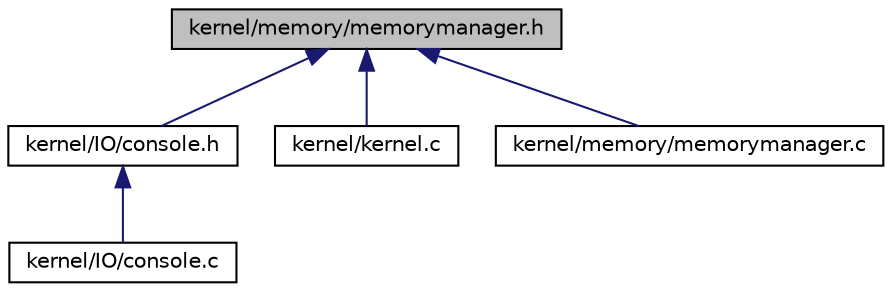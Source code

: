 digraph "kernel/memory/memorymanager.h"
{
  edge [fontname="Helvetica",fontsize="10",labelfontname="Helvetica",labelfontsize="10"];
  node [fontname="Helvetica",fontsize="10",shape=record];
  Node1 [label="kernel/memory/memorymanager.h",height=0.2,width=0.4,color="black", fillcolor="grey75", style="filled", fontcolor="black"];
  Node1 -> Node2 [dir="back",color="midnightblue",fontsize="10",style="solid"];
  Node2 [label="kernel/IO/console.h",height=0.2,width=0.4,color="black", fillcolor="white", style="filled",URL="$console_8h.html"];
  Node2 -> Node3 [dir="back",color="midnightblue",fontsize="10",style="solid"];
  Node3 [label="kernel/IO/console.c",height=0.2,width=0.4,color="black", fillcolor="white", style="filled",URL="$console_8c.html"];
  Node1 -> Node4 [dir="back",color="midnightblue",fontsize="10",style="solid"];
  Node4 [label="kernel/kernel.c",height=0.2,width=0.4,color="black", fillcolor="white", style="filled",URL="$kernel_8c.html",tooltip="This contains the kernel&#39;s entry point. "];
  Node1 -> Node5 [dir="back",color="midnightblue",fontsize="10",style="solid"];
  Node5 [label="kernel/memory/memorymanager.c",height=0.2,width=0.4,color="black", fillcolor="white", style="filled",URL="$memorymanager_8c.html"];
}

